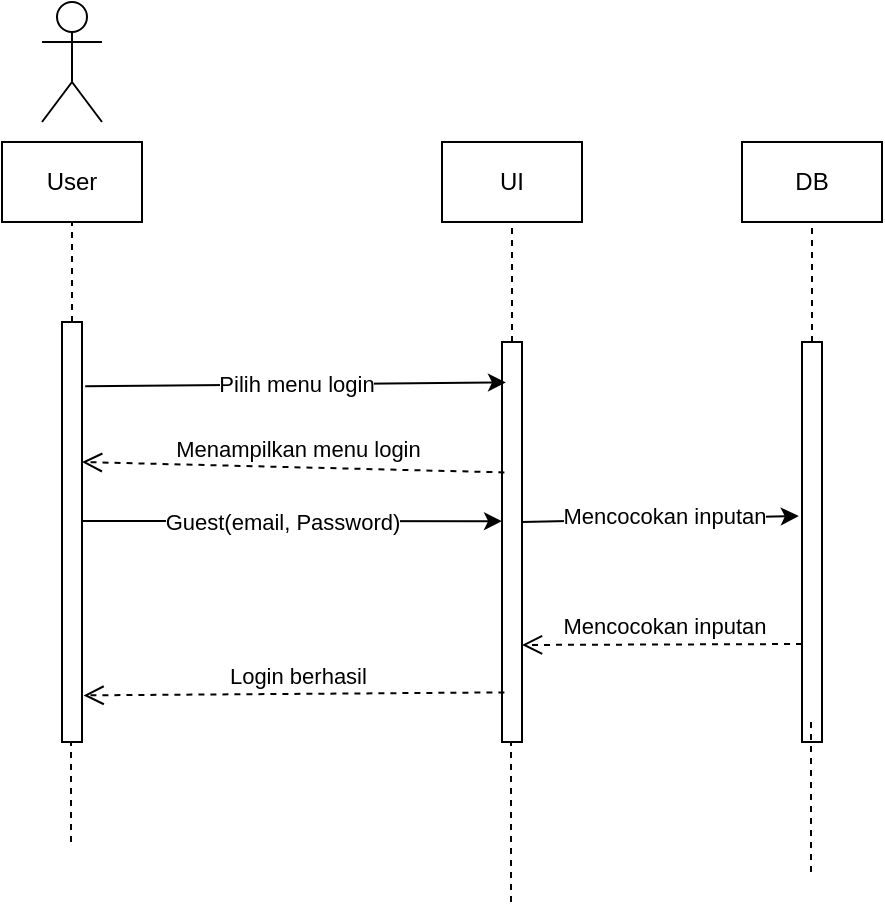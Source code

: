 <mxfile version="17.4.6" type="google" pages="5"><diagram id="kgpKYQtTHZ0yAKxKKP6v" name="Login"><mxGraphModel grid="1" page="1" gridSize="10" guides="1" tooltips="1" connect="1" arrows="1" fold="1" pageScale="1" pageWidth="850" pageHeight="1100" math="0" shadow="0"><root><mxCell id="0"/><mxCell id="1" parent="0"/><mxCell id="w51h1cuFcdURVqOXcxdZ-1" value="" style="shape=umlActor;verticalLabelPosition=bottom;verticalAlign=top;html=1;outlineConnect=0;" vertex="1" parent="1"><mxGeometry x="90" y="90" width="30" height="60" as="geometry"/></mxCell><mxCell id="w51h1cuFcdURVqOXcxdZ-2" value="User" style="rounded=0;whiteSpace=wrap;html=1;" vertex="1" parent="1"><mxGeometry x="70" y="160" width="70" height="40" as="geometry"/></mxCell><mxCell id="w51h1cuFcdURVqOXcxdZ-3" value="" style="rounded=0;whiteSpace=wrap;html=1;" vertex="1" parent="1"><mxGeometry x="100" y="250" width="10" height="210" as="geometry"/></mxCell><mxCell id="w51h1cuFcdURVqOXcxdZ-4" value="" style="endArrow=none;dashed=1;html=1;entryX=0.5;entryY=1;entryDx=0;entryDy=0;exitX=0.5;exitY=0;exitDx=0;exitDy=0;" edge="1" parent="1" source="w51h1cuFcdURVqOXcxdZ-3" target="w51h1cuFcdURVqOXcxdZ-2"><mxGeometry width="50" height="50" relative="1" as="geometry"><mxPoint x="100" y="250" as="sourcePoint"/><mxPoint x="150" y="200" as="targetPoint"/></mxGeometry></mxCell><mxCell id="w51h1cuFcdURVqOXcxdZ-5" value="" style="endArrow=none;dashed=1;html=1;entryX=0.5;entryY=1;entryDx=0;entryDy=0;exitX=0.5;exitY=0;exitDx=0;exitDy=0;" edge="1" parent="1"><mxGeometry width="50" height="50" relative="1" as="geometry"><mxPoint x="104.5" y="510" as="sourcePoint"/><mxPoint x="104.5" y="460" as="targetPoint"/></mxGeometry></mxCell><mxCell id="w51h1cuFcdURVqOXcxdZ-6" value="" style="rounded=0;whiteSpace=wrap;html=1;" vertex="1" parent="1"><mxGeometry x="320" y="260" width="10" height="200" as="geometry"/></mxCell><mxCell id="w51h1cuFcdURVqOXcxdZ-7" value="UI" style="rounded=0;whiteSpace=wrap;html=1;" vertex="1" parent="1"><mxGeometry x="290" y="160" width="70" height="40" as="geometry"/></mxCell><mxCell id="w51h1cuFcdURVqOXcxdZ-8" value="" style="endArrow=none;dashed=1;html=1;exitX=0.5;exitY=0;exitDx=0;exitDy=0;entryX=0.5;entryY=1;entryDx=0;entryDy=0;" edge="1" parent="1" source="w51h1cuFcdURVqOXcxdZ-6" target="w51h1cuFcdURVqOXcxdZ-7"><mxGeometry width="50" height="50" relative="1" as="geometry"><mxPoint x="220" y="250" as="sourcePoint"/><mxPoint x="270" y="200" as="targetPoint"/></mxGeometry></mxCell><mxCell id="w51h1cuFcdURVqOXcxdZ-9" value="" style="endArrow=none;dashed=1;html=1;" edge="1" parent="1"><mxGeometry width="50" height="50" relative="1" as="geometry"><mxPoint x="324.5" y="540" as="sourcePoint"/><mxPoint x="324.5" y="460" as="targetPoint"/></mxGeometry></mxCell><mxCell id="w51h1cuFcdURVqOXcxdZ-11" value="" style="endArrow=classic;html=1;entryX=0.2;entryY=0.101;entryDx=0;entryDy=0;entryPerimeter=0;exitX=1.16;exitY=0.153;exitDx=0;exitDy=0;exitPerimeter=0;" edge="1" parent="1" source="w51h1cuFcdURVqOXcxdZ-3" target="w51h1cuFcdURVqOXcxdZ-6"><mxGeometry relative="1" as="geometry"><mxPoint x="120" y="280" as="sourcePoint"/><mxPoint x="260" y="285" as="targetPoint"/></mxGeometry></mxCell><mxCell id="w51h1cuFcdURVqOXcxdZ-12" value="Pilih menu login" style="edgeLabel;resizable=0;html=1;align=center;verticalAlign=middle;" connectable="0" vertex="1" parent="w51h1cuFcdURVqOXcxdZ-11"><mxGeometry relative="1" as="geometry"/></mxCell><mxCell id="w51h1cuFcdURVqOXcxdZ-14" value="" style="endArrow=classic;html=1;entryX=0;entryY=0.438;entryDx=0;entryDy=0;entryPerimeter=0;" edge="1" parent="1"><mxGeometry relative="1" as="geometry"><mxPoint x="110" y="349.5" as="sourcePoint"/><mxPoint x="320" y="349.58" as="targetPoint"/></mxGeometry></mxCell><mxCell id="w51h1cuFcdURVqOXcxdZ-15" value="Guest(email, Password)" style="edgeLabel;resizable=0;html=1;align=center;verticalAlign=middle;" connectable="0" vertex="1" parent="w51h1cuFcdURVqOXcxdZ-14"><mxGeometry relative="1" as="geometry"><mxPoint x="-5" as="offset"/></mxGeometry></mxCell><mxCell id="RAR6WxIkddoyndIkWkcd-1" value="DB" style="rounded=0;whiteSpace=wrap;html=1;" vertex="1" parent="1"><mxGeometry x="440" y="160" width="70" height="40" as="geometry"/></mxCell><mxCell id="RAR6WxIkddoyndIkWkcd-2" value="" style="rounded=0;whiteSpace=wrap;html=1;" vertex="1" parent="1"><mxGeometry x="470" y="260" width="10" height="200" as="geometry"/></mxCell><mxCell id="RAR6WxIkddoyndIkWkcd-4" value="" style="endArrow=none;dashed=1;html=1;rounded=0;exitX=0.5;exitY=0;exitDx=0;exitDy=0;entryX=0.5;entryY=1;entryDx=0;entryDy=0;" edge="1" parent="1" source="RAR6WxIkddoyndIkWkcd-2" target="RAR6WxIkddoyndIkWkcd-1"><mxGeometry width="50" height="50" relative="1" as="geometry"><mxPoint x="510" y="250" as="sourcePoint"/><mxPoint x="555" y="190" as="targetPoint"/></mxGeometry></mxCell><mxCell id="RAR6WxIkddoyndIkWkcd-5" value="" style="endArrow=none;dashed=1;html=1;rounded=0;" edge="1" parent="1"><mxGeometry width="50" height="50" relative="1" as="geometry"><mxPoint x="474.5" y="525" as="sourcePoint"/><mxPoint x="474.5" y="450" as="targetPoint"/></mxGeometry></mxCell><mxCell id="ys4g9_fu9ZESR7dNxq0p-1" value="Menampilkan menu login" style="verticalAlign=bottom;endArrow=open;dashed=1;endSize=8;exitX=0.12;exitY=0.326;shadow=0;strokeWidth=1;exitDx=0;exitDy=0;exitPerimeter=0;" edge="1" parent="1" source="w51h1cuFcdURVqOXcxdZ-6"><mxGeometry x="-0.023" relative="1" as="geometry"><mxPoint x="110" y="320" as="targetPoint"/><mxPoint x="302" y="320" as="sourcePoint"/><mxPoint as="offset"/></mxGeometry></mxCell><mxCell id="pYOlWQb6cBEiCODAP9HL-1" value="" style="endArrow=classic;html=1;rounded=0;entryX=-0.16;entryY=0.435;entryDx=0;entryDy=0;entryPerimeter=0;" edge="1" parent="1" target="RAR6WxIkddoyndIkWkcd-2"><mxGeometry width="50" height="50" relative="1" as="geometry"><mxPoint x="330" y="350" as="sourcePoint"/><mxPoint x="380" y="300" as="targetPoint"/></mxGeometry></mxCell><mxCell id="pYOlWQb6cBEiCODAP9HL-2" value="Mencocokan inputan" style="edgeLabel;html=1;align=center;verticalAlign=middle;resizable=0;points=[];" connectable="0" vertex="1" parent="pYOlWQb6cBEiCODAP9HL-1"><mxGeometry x="-0.285" y="2" relative="1" as="geometry"><mxPoint x="21" as="offset"/></mxGeometry></mxCell><mxCell id="mzMLSZXjLnN_ybTsYOJI-1" value="Login berhasil" style="verticalAlign=bottom;endArrow=open;dashed=1;endSize=8;exitX=0.12;exitY=0.326;shadow=0;strokeWidth=1;exitDx=0;exitDy=0;exitPerimeter=0;entryX=1.08;entryY=0.889;entryDx=0;entryDy=0;entryPerimeter=0;" edge="1" parent="1" target="w51h1cuFcdURVqOXcxdZ-3"><mxGeometry x="-0.023" relative="1" as="geometry"><mxPoint x="110" y="430" as="targetPoint"/><mxPoint x="321.2" y="435.2" as="sourcePoint"/><mxPoint as="offset"/></mxGeometry></mxCell><mxCell id="mzMLSZXjLnN_ybTsYOJI-2" value="Mencocokan inputan" style="verticalAlign=bottom;endArrow=open;dashed=1;endSize=8;shadow=0;strokeWidth=1;entryX=1.08;entryY=0.889;entryDx=0;entryDy=0;entryPerimeter=0;" edge="1" parent="1"><mxGeometry x="-0.023" relative="1" as="geometry"><mxPoint x="330.0" y="411.49" as="targetPoint"/><mxPoint x="470" y="411" as="sourcePoint"/><mxPoint as="offset"/></mxGeometry></mxCell></root></mxGraphModel></diagram><diagram name="TopUp" id="DEnBXccgNmne-6jU-67g"><mxGraphModel grid="1" page="1" gridSize="10" guides="1" tooltips="1" connect="1" arrows="1" fold="1" pageScale="1" pageWidth="850" pageHeight="1100" math="0" shadow="0"><root><mxCell id="0"/><mxCell id="1" parent="0"/><mxCell id="Et9lDILe3JZ7nPvru2b1-1" value="" style="shape=umlActor;verticalLabelPosition=bottom;verticalAlign=top;html=1;outlineConnect=0;" vertex="1" parent="1"><mxGeometry x="90" y="90" width="30" height="60" as="geometry"/></mxCell><mxCell id="Et9lDILe3JZ7nPvru2b1-2" value="User" style="rounded=0;whiteSpace=wrap;html=1;" vertex="1" parent="1"><mxGeometry x="70" y="160" width="70" height="40" as="geometry"/></mxCell><mxCell id="Et9lDILe3JZ7nPvru2b1-3" value="" style="rounded=0;whiteSpace=wrap;html=1;" vertex="1" parent="1"><mxGeometry x="100" y="250" width="10" height="230" as="geometry"/></mxCell><mxCell id="Et9lDILe3JZ7nPvru2b1-4" value="" style="endArrow=none;dashed=1;html=1;entryX=0.5;entryY=1;entryDx=0;entryDy=0;exitX=0.5;exitY=0;exitDx=0;exitDy=0;" edge="1" parent="1" source="Et9lDILe3JZ7nPvru2b1-3" target="Et9lDILe3JZ7nPvru2b1-2"><mxGeometry width="50" height="50" relative="1" as="geometry"><mxPoint x="100" y="250" as="sourcePoint"/><mxPoint x="150" y="200" as="targetPoint"/></mxGeometry></mxCell><mxCell id="Et9lDILe3JZ7nPvru2b1-5" value="" style="endArrow=none;dashed=1;html=1;entryX=0.5;entryY=1;entryDx=0;entryDy=0;exitX=0.5;exitY=0;exitDx=0;exitDy=0;" edge="1" parent="1"><mxGeometry width="50" height="50" relative="1" as="geometry"><mxPoint x="104.5" y="530" as="sourcePoint"/><mxPoint x="104.5" y="480" as="targetPoint"/></mxGeometry></mxCell><mxCell id="Et9lDILe3JZ7nPvru2b1-6" value="" style="rounded=0;whiteSpace=wrap;html=1;" vertex="1" parent="1"><mxGeometry x="320" y="260" width="10" height="220" as="geometry"/></mxCell><mxCell id="Et9lDILe3JZ7nPvru2b1-7" value="UI" style="rounded=0;whiteSpace=wrap;html=1;" vertex="1" parent="1"><mxGeometry x="290" y="160" width="70" height="40" as="geometry"/></mxCell><mxCell id="Et9lDILe3JZ7nPvru2b1-8" value="" style="endArrow=none;dashed=1;html=1;exitX=0.5;exitY=0;exitDx=0;exitDy=0;entryX=0.5;entryY=1;entryDx=0;entryDy=0;" edge="1" parent="1" source="Et9lDILe3JZ7nPvru2b1-6" target="Et9lDILe3JZ7nPvru2b1-7"><mxGeometry width="50" height="50" relative="1" as="geometry"><mxPoint x="220" y="250" as="sourcePoint"/><mxPoint x="270" y="200" as="targetPoint"/></mxGeometry></mxCell><mxCell id="Et9lDILe3JZ7nPvru2b1-9" value="" style="endArrow=none;dashed=1;html=1;" edge="1" parent="1"><mxGeometry width="50" height="50" relative="1" as="geometry"><mxPoint x="324.5" y="560" as="sourcePoint"/><mxPoint x="324.5" y="480" as="targetPoint"/></mxGeometry></mxCell><mxCell id="Et9lDILe3JZ7nPvru2b1-10" value="" style="endArrow=classic;html=1;entryX=0.2;entryY=0.101;entryDx=0;entryDy=0;entryPerimeter=0;exitX=1.16;exitY=0.153;exitDx=0;exitDy=0;exitPerimeter=0;" edge="1" parent="1" source="Et9lDILe3JZ7nPvru2b1-3" target="Et9lDILe3JZ7nPvru2b1-6"><mxGeometry relative="1" as="geometry"><mxPoint x="120" y="280" as="sourcePoint"/><mxPoint x="260" y="285" as="targetPoint"/></mxGeometry></mxCell><mxCell id="Et9lDILe3JZ7nPvru2b1-11" value="Pilih menu login" style="edgeLabel;resizable=0;html=1;align=center;verticalAlign=middle;" connectable="0" vertex="1" parent="Et9lDILe3JZ7nPvru2b1-10"><mxGeometry relative="1" as="geometry"/></mxCell><mxCell id="Et9lDILe3JZ7nPvru2b1-12" value="" style="endArrow=classic;html=1;entryX=0;entryY=0.438;entryDx=0;entryDy=0;entryPerimeter=0;" edge="1" parent="1"><mxGeometry relative="1" as="geometry"><mxPoint x="110" y="349.5" as="sourcePoint"/><mxPoint x="320" y="349.58" as="targetPoint"/></mxGeometry></mxCell><mxCell id="Et9lDILe3JZ7nPvru2b1-13" value="Pilih top up" style="edgeLabel;resizable=0;html=1;align=center;verticalAlign=middle;" connectable="0" vertex="1" parent="Et9lDILe3JZ7nPvru2b1-12"><mxGeometry relative="1" as="geometry"><mxPoint x="-5" as="offset"/></mxGeometry></mxCell><mxCell id="Et9lDILe3JZ7nPvru2b1-14" value="DB" style="rounded=0;whiteSpace=wrap;html=1;" vertex="1" parent="1"><mxGeometry x="440" y="160" width="70" height="40" as="geometry"/></mxCell><mxCell id="Et9lDILe3JZ7nPvru2b1-15" value="" style="rounded=0;whiteSpace=wrap;html=1;" vertex="1" parent="1"><mxGeometry x="470" y="260" width="10" height="200" as="geometry"/></mxCell><mxCell id="Et9lDILe3JZ7nPvru2b1-16" value="" style="endArrow=none;dashed=1;html=1;rounded=0;exitX=0.5;exitY=0;exitDx=0;exitDy=0;entryX=0.5;entryY=1;entryDx=0;entryDy=0;" edge="1" parent="1" source="Et9lDILe3JZ7nPvru2b1-15" target="Et9lDILe3JZ7nPvru2b1-14"><mxGeometry width="50" height="50" relative="1" as="geometry"><mxPoint x="510" y="250" as="sourcePoint"/><mxPoint x="555" y="190" as="targetPoint"/></mxGeometry></mxCell><mxCell id="Et9lDILe3JZ7nPvru2b1-17" value="" style="endArrow=none;dashed=1;html=1;rounded=0;" edge="1" parent="1"><mxGeometry width="50" height="50" relative="1" as="geometry"><mxPoint x="474.5" y="525" as="sourcePoint"/><mxPoint x="474.5" y="450" as="targetPoint"/></mxGeometry></mxCell><mxCell id="Et9lDILe3JZ7nPvru2b1-18" value="Menampilkan menu login" style="verticalAlign=bottom;endArrow=open;dashed=1;endSize=8;exitX=0.2;exitY=0.283;shadow=0;strokeWidth=1;exitDx=0;exitDy=0;exitPerimeter=0;" edge="1" parent="1" source="Et9lDILe3JZ7nPvru2b1-6"><mxGeometry x="-0.023" relative="1" as="geometry"><mxPoint x="110" y="320" as="targetPoint"/><mxPoint x="302" y="320" as="sourcePoint"/><mxPoint as="offset"/></mxGeometry></mxCell><mxCell id="Et9lDILe3JZ7nPvru2b1-19" value="" style="endArrow=classic;html=1;rounded=0;entryX=-0.16;entryY=0.435;entryDx=0;entryDy=0;entryPerimeter=0;" edge="1" parent="1" target="Et9lDILe3JZ7nPvru2b1-15"><mxGeometry width="50" height="50" relative="1" as="geometry"><mxPoint x="330" y="350" as="sourcePoint"/><mxPoint x="380" y="300" as="targetPoint"/></mxGeometry></mxCell><mxCell id="Et9lDILe3JZ7nPvru2b1-20" value="Menerima inputan" style="edgeLabel;html=1;align=center;verticalAlign=middle;resizable=0;points=[];" connectable="0" vertex="1" parent="Et9lDILe3JZ7nPvru2b1-19"><mxGeometry x="-0.285" y="2" relative="1" as="geometry"><mxPoint x="21" as="offset"/></mxGeometry></mxCell><mxCell id="Et9lDILe3JZ7nPvru2b1-21" value="Topup Berhasil" style="verticalAlign=bottom;endArrow=open;dashed=1;endSize=8;exitX=0.04;exitY=0.883;shadow=0;strokeWidth=1;exitDx=0;exitDy=0;exitPerimeter=0;entryX=1.08;entryY=0.889;entryDx=0;entryDy=0;entryPerimeter=0;" edge="1" parent="1" source="Et9lDILe3JZ7nPvru2b1-6" target="Et9lDILe3JZ7nPvru2b1-3"><mxGeometry x="-0.023" relative="1" as="geometry"><mxPoint x="110" y="430" as="targetPoint"/><mxPoint x="321.2" y="435.2" as="sourcePoint"/><mxPoint as="offset"/></mxGeometry></mxCell><mxCell id="Et9lDILe3JZ7nPvru2b1-22" value="Mengirimkan hasil" style="verticalAlign=bottom;endArrow=open;dashed=1;endSize=8;shadow=0;strokeWidth=1;entryX=1.08;entryY=0.889;entryDx=0;entryDy=0;entryPerimeter=0;" edge="1" parent="1"><mxGeometry x="-0.023" relative="1" as="geometry"><mxPoint x="330" y="411.49" as="targetPoint"/><mxPoint x="470" y="411" as="sourcePoint"/><mxPoint as="offset"/></mxGeometry></mxCell><mxCell id="Et9lDILe3JZ7nPvru2b1-23" value="Menampilkan menu top up" style="verticalAlign=bottom;endArrow=open;dashed=1;endSize=8;exitX=0.04;exitY=0.552;shadow=0;strokeWidth=1;exitDx=0;exitDy=0;exitPerimeter=0;" edge="1" parent="1" source="Et9lDILe3JZ7nPvru2b1-6"><mxGeometry x="-0.023" relative="1" as="geometry"><mxPoint x="108.8" y="380" as="targetPoint"/><mxPoint x="320.0" y="385.2" as="sourcePoint"/><mxPoint as="offset"/></mxGeometry></mxCell><mxCell id="Et9lDILe3JZ7nPvru2b1-24" value="" style="endArrow=classic;html=1;entryX=0;entryY=0.438;entryDx=0;entryDy=0;entryPerimeter=0;" edge="1" parent="1"><mxGeometry relative="1" as="geometry"><mxPoint x="110" y="400" as="sourcePoint"/><mxPoint x="320" y="400.08" as="targetPoint"/></mxGeometry></mxCell><mxCell id="Et9lDILe3JZ7nPvru2b1-25" value="Memasukkan nominal topup" style="edgeLabel;resizable=0;html=1;align=center;verticalAlign=middle;" connectable="0" vertex="1" parent="Et9lDILe3JZ7nPvru2b1-24"><mxGeometry relative="1" as="geometry"><mxPoint x="-5" as="offset"/></mxGeometry></mxCell></root></mxGraphModel></diagram><diagram id="RPv48Z0Yf_kWU6Gb0zKH" name="Registrasi"><mxGraphModel grid="1" page="1" gridSize="10" guides="1" tooltips="1" connect="1" arrows="1" fold="1" pageScale="1" pageWidth="827" pageHeight="1169" math="0" shadow="0"><root><mxCell id="0"/><mxCell id="1" parent="0"/><mxCell id="bMLrLWWpdFvWXohDZ1d5-4" value="" style="shape=umlActor;verticalLabelPosition=bottom;verticalAlign=top;html=1;outlineConnect=0;" vertex="1" parent="1"><mxGeometry x="190" y="20" width="30" height="60" as="geometry"/></mxCell><mxCell id="bMLrLWWpdFvWXohDZ1d5-5" value="user" style="shape=umlLifeline;perimeter=lifelinePerimeter;container=1;collapsible=0;recursiveResize=0;rounded=0;shadow=0;strokeWidth=1;" vertex="1" parent="1"><mxGeometry x="155" y="100" width="100" height="510" as="geometry"/></mxCell><mxCell id="bMLrLWWpdFvWXohDZ1d5-6" value="" style="points=[];perimeter=orthogonalPerimeter;rounded=0;shadow=0;strokeWidth=1;" vertex="1" parent="bMLrLWWpdFvWXohDZ1d5-5"><mxGeometry x="45" y="110" width="10" height="310" as="geometry"/></mxCell><mxCell id="bMLrLWWpdFvWXohDZ1d5-13" value="ui" style="shape=umlLifeline;perimeter=lifelinePerimeter;container=1;collapsible=0;recursiveResize=0;rounded=0;shadow=0;strokeWidth=1;" vertex="1" parent="1"><mxGeometry x="360" y="100" width="100" height="510" as="geometry"/></mxCell><mxCell id="bMLrLWWpdFvWXohDZ1d5-14" value="" style="points=[];perimeter=orthogonalPerimeter;rounded=0;shadow=0;strokeWidth=1;" vertex="1" parent="bMLrLWWpdFvWXohDZ1d5-13"><mxGeometry x="45" y="110" width="10" height="310" as="geometry"/></mxCell><mxCell id="bMLrLWWpdFvWXohDZ1d5-9" value="Pilih menu registrasi" style="verticalAlign=bottom;endArrow=block;shadow=0;strokeWidth=1;" edge="1" parent="bMLrLWWpdFvWXohDZ1d5-13"><mxGeometry relative="1" as="geometry"><mxPoint x="-150" y="140" as="sourcePoint"/><mxPoint x="40" y="140" as="targetPoint"/></mxGeometry></mxCell><mxCell id="bMLrLWWpdFvWXohDZ1d5-15" value="database" style="shape=umlLifeline;perimeter=lifelinePerimeter;container=1;collapsible=0;recursiveResize=0;rounded=0;shadow=0;strokeWidth=1;" vertex="1" parent="1"><mxGeometry x="550" y="100" width="100" height="510" as="geometry"/></mxCell><mxCell id="bMLrLWWpdFvWXohDZ1d5-16" value="" style="points=[];perimeter=orthogonalPerimeter;rounded=0;shadow=0;strokeWidth=1;" vertex="1" parent="bMLrLWWpdFvWXohDZ1d5-15"><mxGeometry x="45" y="110" width="10" height="310" as="geometry"/></mxCell><mxCell id="bMLrLWWpdFvWXohDZ1d5-24" value="Menyimpan Data" style="verticalAlign=bottom;endArrow=block;shadow=0;strokeWidth=1;" edge="1" parent="1"><mxGeometry relative="1" as="geometry"><mxPoint x="414.0" y="360" as="sourcePoint"/><mxPoint x="590" y="360" as="targetPoint"/></mxGeometry></mxCell><mxCell id="bMLrLWWpdFvWXohDZ1d5-17" value="Menampilkan Menu Registrasi" style="verticalAlign=bottom;endArrow=open;dashed=1;endSize=8;exitX=0.2;exitY=0.7;shadow=0;strokeWidth=1;exitDx=0;exitDy=0;exitPerimeter=0;" edge="1" parent="1"><mxGeometry x="-0.023" relative="1" as="geometry"><mxPoint x="213" y="280" as="targetPoint"/><mxPoint x="405" y="280" as="sourcePoint"/><mxPoint as="offset"/></mxGeometry></mxCell><mxCell id="bMLrLWWpdFvWXohDZ1d5-18" value="Input Data Diri" style="verticalAlign=bottom;endArrow=block;shadow=0;strokeWidth=1;" edge="1" parent="1"><mxGeometry relative="1" as="geometry"><mxPoint x="210" y="320" as="sourcePoint"/><mxPoint x="400" y="320" as="targetPoint"/></mxGeometry></mxCell><mxCell id="bMLrLWWpdFvWXohDZ1d5-25" value="Menampilkan Menu Registrasi" style="verticalAlign=bottom;endArrow=open;dashed=1;endSize=8;shadow=0;strokeWidth=1;" edge="1" parent="1"><mxGeometry x="-0.023" relative="1" as="geometry"><mxPoint x="414.0" y="400" as="targetPoint"/><mxPoint x="590" y="400" as="sourcePoint"/><mxPoint as="offset"/></mxGeometry></mxCell><mxCell id="bMLrLWWpdFvWXohDZ1d5-27" value="Data Berhasil Disimpan" style="verticalAlign=bottom;endArrow=open;dashed=1;endSize=8;exitX=0.2;exitY=0.7;shadow=0;strokeWidth=1;exitDx=0;exitDy=0;exitPerimeter=0;" edge="1" parent="1"><mxGeometry x="-0.023" relative="1" as="geometry"><mxPoint x="210.0" y="440" as="targetPoint"/><mxPoint x="402" y="440" as="sourcePoint"/><mxPoint as="offset"/></mxGeometry></mxCell></root></mxGraphModel></diagram><diagram id="y65aXni0UUr-8e50rXfm" name="Edit Profile"><mxGraphModel grid="1" page="1" gridSize="10" guides="1" tooltips="1" connect="1" arrows="1" fold="1" pageScale="1" pageWidth="827" pageHeight="1169" math="0" shadow="0"><root><mxCell id="0"/><mxCell id="1" parent="0"/><mxCell id="fbRG_4ICzECsOAEGoZLi-1" value="user" style="shape=umlLifeline;perimeter=lifelinePerimeter;container=1;collapsible=0;recursiveResize=0;rounded=0;shadow=0;strokeWidth=1;" vertex="1" parent="1"><mxGeometry x="155" y="100" width="100" height="570" as="geometry"/></mxCell><mxCell id="fbRG_4ICzECsOAEGoZLi-2" value="" style="points=[];perimeter=orthogonalPerimeter;rounded=0;shadow=0;strokeWidth=1;" vertex="1" parent="fbRG_4ICzECsOAEGoZLi-1"><mxGeometry x="45" y="110" width="10" height="390" as="geometry"/></mxCell><mxCell id="BCIO7WQgnBEtpGy5ADry-5" value="Menampilkan Menu Edit Profile" style="verticalAlign=bottom;endArrow=open;dashed=1;endSize=8;exitX=0.2;exitY=0.7;shadow=0;strokeWidth=1;exitDx=0;exitDy=0;exitPerimeter=0;" edge="1" parent="fbRG_4ICzECsOAEGoZLi-1"><mxGeometry x="-0.023" relative="1" as="geometry"><mxPoint x="58" y="264.78" as="targetPoint"/><mxPoint x="250.0" y="264.78" as="sourcePoint"/><mxPoint as="offset"/></mxGeometry></mxCell><mxCell id="XHqeHX5giIlFkiyAeKTW-1" value="ui" style="shape=umlLifeline;perimeter=lifelinePerimeter;container=1;collapsible=0;recursiveResize=0;rounded=0;shadow=0;strokeWidth=1;" vertex="1" parent="1"><mxGeometry x="360" y="100" width="100" height="570" as="geometry"/></mxCell><mxCell id="XHqeHX5giIlFkiyAeKTW-2" value="" style="points=[];perimeter=orthogonalPerimeter;rounded=0;shadow=0;strokeWidth=1;" vertex="1" parent="XHqeHX5giIlFkiyAeKTW-1"><mxGeometry x="45" y="110" width="10" height="390" as="geometry"/></mxCell><mxCell id="XHqeHX5giIlFkiyAeKTW-3" value="Pilih Menu Profile" style="verticalAlign=bottom;endArrow=block;shadow=0;strokeWidth=1;" edge="1" parent="XHqeHX5giIlFkiyAeKTW-1"><mxGeometry relative="1" as="geometry"><mxPoint x="-150" y="140" as="sourcePoint"/><mxPoint x="40" y="140" as="targetPoint"/></mxGeometry></mxCell><mxCell id="BCIO7WQgnBEtpGy5ADry-3" value="Pilih Menu Edit Profile" style="verticalAlign=bottom;endArrow=block;shadow=0;strokeWidth=1;" edge="1" parent="XHqeHX5giIlFkiyAeKTW-1"><mxGeometry relative="1" as="geometry"><mxPoint x="-150" y="220" as="sourcePoint"/><mxPoint x="40" y="220" as="targetPoint"/></mxGeometry></mxCell><mxCell id="FGeA-1wY_GGFR_lXC5_l-1" value="database" style="shape=umlLifeline;perimeter=lifelinePerimeter;container=1;collapsible=0;recursiveResize=0;rounded=0;shadow=0;strokeWidth=1;" vertex="1" parent="1"><mxGeometry x="560" y="100" width="100" height="570" as="geometry"/></mxCell><mxCell id="FGeA-1wY_GGFR_lXC5_l-2" value="" style="points=[];perimeter=orthogonalPerimeter;rounded=0;shadow=0;strokeWidth=1;" vertex="1" parent="FGeA-1wY_GGFR_lXC5_l-1"><mxGeometry x="45" y="110" width="10" height="390" as="geometry"/></mxCell><mxCell id="BCIO7WQgnBEtpGy5ADry-1" value="Menampilkan Menu Profile" style="verticalAlign=bottom;endArrow=open;dashed=1;endSize=8;exitX=0.2;exitY=0.7;shadow=0;strokeWidth=1;exitDx=0;exitDy=0;exitPerimeter=0;" edge="1" parent="1"><mxGeometry x="-0.023" relative="1" as="geometry"><mxPoint x="213" y="280" as="targetPoint"/><mxPoint x="405.0" y="280" as="sourcePoint"/><mxPoint as="offset"/></mxGeometry></mxCell><mxCell id="BCIO7WQgnBEtpGy5ADry-8" value="Ubah Data yang Diinginkan" style="verticalAlign=bottom;endArrow=block;shadow=0;strokeWidth=1;" edge="1" parent="1"><mxGeometry relative="1" as="geometry"><mxPoint x="210.0" y="400" as="sourcePoint"/><mxPoint x="400" y="400" as="targetPoint"/></mxGeometry></mxCell><mxCell id="BCIO7WQgnBEtpGy5ADry-9" value="Menyimpan Data yang Diubah" style="verticalAlign=bottom;endArrow=block;shadow=0;strokeWidth=1;" edge="1" parent="1"><mxGeometry relative="1" as="geometry"><mxPoint x="415.0" y="440" as="sourcePoint"/><mxPoint x="605" y="440" as="targetPoint"/></mxGeometry></mxCell><mxCell id="BCIO7WQgnBEtpGy5ADry-10" value="Memastikan Data" style="verticalAlign=bottom;endArrow=open;dashed=1;endSize=8;exitX=0.2;exitY=0.7;shadow=0;strokeWidth=1;exitDx=0;exitDy=0;exitPerimeter=0;" edge="1" parent="1"><mxGeometry x="-0.023" relative="1" as="geometry"><mxPoint x="414" y="480" as="targetPoint"/><mxPoint x="606.0" y="480" as="sourcePoint"/><mxPoint as="offset"/></mxGeometry></mxCell><mxCell id="BCIO7WQgnBEtpGy5ADry-11" value="Edit Profile Berhasil" style="verticalAlign=bottom;endArrow=open;dashed=1;endSize=8;exitX=0.2;exitY=0.7;shadow=0;strokeWidth=1;exitDx=0;exitDy=0;exitPerimeter=0;" edge="1" parent="1"><mxGeometry x="-0.023" relative="1" as="geometry"><mxPoint x="210" y="520" as="targetPoint"/><mxPoint x="402.0" y="520" as="sourcePoint"/><mxPoint as="offset"/></mxGeometry></mxCell></root></mxGraphModel></diagram><diagram name="Page-2" id="i5-IIYuyIDYpYLY7Ed_B"><mxGraphModel dx="1157" dy="643" grid="1" gridSize="10" guides="1" tooltips="1" connect="1" arrows="1" fold="1" page="1" pageScale="1" pageWidth="827" pageHeight="1169" math="0" shadow="0"><root><mxCell id="0"/><mxCell id="1" parent="0"/><mxCell id="bMLrLWWpdFvWXohDZ1d5-4" value="" style="shape=umlActor;verticalLabelPosition=bottom;verticalAlign=top;html=1;outlineConnect=0;" vertex="1" parent="1"><mxGeometry x="190" y="20" width="30" height="60" as="geometry"/></mxCell><mxCell id="bMLrLWWpdFvWXohDZ1d5-5" value="user" style="shape=umlLifeline;perimeter=lifelinePerimeter;container=1;collapsible=0;recursiveResize=0;rounded=0;shadow=0;strokeWidth=1;" vertex="1" parent="1"><mxGeometry x="155" y="100" width="100" height="510" as="geometry"/></mxCell><mxCell id="bMLrLWWpdFvWXohDZ1d5-6" value="" style="points=[];perimeter=orthogonalPerimeter;rounded=0;shadow=0;strokeWidth=1;" vertex="1" parent="bMLrLWWpdFvWXohDZ1d5-5"><mxGeometry x="45" y="110" width="10" height="310" as="geometry"/></mxCell><mxCell id="bMLrLWWpdFvWXohDZ1d5-13" value="ui" style="shape=umlLifeline;perimeter=lifelinePerimeter;container=1;collapsible=0;recursiveResize=0;rounded=0;shadow=0;strokeWidth=1;" vertex="1" parent="1"><mxGeometry x="360" y="100" width="100" height="510" as="geometry"/></mxCell><mxCell id="bMLrLWWpdFvWXohDZ1d5-14" value="" style="points=[];perimeter=orthogonalPerimeter;rounded=0;shadow=0;strokeWidth=1;" vertex="1" parent="bMLrLWWpdFvWXohDZ1d5-13"><mxGeometry x="45" y="110" width="10" height="310" as="geometry"/></mxCell><mxCell id="bMLrLWWpdFvWXohDZ1d5-9" value="Pilih menu registrasi" style="verticalAlign=bottom;endArrow=block;shadow=0;strokeWidth=1;" edge="1" parent="bMLrLWWpdFvWXohDZ1d5-13"><mxGeometry relative="1" as="geometry"><mxPoint x="-150" y="140" as="sourcePoint"/><mxPoint x="40" y="140" as="targetPoint"/></mxGeometry></mxCell><mxCell id="bMLrLWWpdFvWXohDZ1d5-15" value="database" style="shape=umlLifeline;perimeter=lifelinePerimeter;container=1;collapsible=0;recursiveResize=0;rounded=0;shadow=0;strokeWidth=1;" vertex="1" parent="1"><mxGeometry x="550" y="100" width="100" height="510" as="geometry"/></mxCell><mxCell id="bMLrLWWpdFvWXohDZ1d5-16" value="" style="points=[];perimeter=orthogonalPerimeter;rounded=0;shadow=0;strokeWidth=1;" vertex="1" parent="bMLrLWWpdFvWXohDZ1d5-15"><mxGeometry x="45" y="110" width="10" height="310" as="geometry"/></mxCell><mxCell id="bMLrLWWpdFvWXohDZ1d5-24" value="Menyimpan Data" style="verticalAlign=bottom;endArrow=block;shadow=0;strokeWidth=1;" edge="1" parent="1"><mxGeometry relative="1" as="geometry"><mxPoint x="414.0" y="360" as="sourcePoint"/><mxPoint x="590" y="360" as="targetPoint"/></mxGeometry></mxCell><mxCell id="bMLrLWWpdFvWXohDZ1d5-17" value="Menampilkan Menu Registrasi" style="verticalAlign=bottom;endArrow=open;dashed=1;endSize=8;exitX=0.2;exitY=0.7;shadow=0;strokeWidth=1;exitDx=0;exitDy=0;exitPerimeter=0;" edge="1" parent="1"><mxGeometry x="-0.023" relative="1" as="geometry"><mxPoint x="213" y="280" as="targetPoint"/><mxPoint x="405" y="280" as="sourcePoint"/><mxPoint as="offset"/></mxGeometry></mxCell><mxCell id="bMLrLWWpdFvWXohDZ1d5-18" value="Input Data Diri" style="verticalAlign=bottom;endArrow=block;shadow=0;strokeWidth=1;" edge="1" parent="1"><mxGeometry relative="1" as="geometry"><mxPoint x="210" y="320" as="sourcePoint"/><mxPoint x="400" y="320" as="targetPoint"/></mxGeometry></mxCell><mxCell id="bMLrLWWpdFvWXohDZ1d5-25" value="Menampilkan Menu Registrasi" style="verticalAlign=bottom;endArrow=open;dashed=1;endSize=8;shadow=0;strokeWidth=1;" edge="1" parent="1"><mxGeometry x="-0.023" relative="1" as="geometry"><mxPoint x="414.0" y="400" as="targetPoint"/><mxPoint x="590" y="400" as="sourcePoint"/><mxPoint as="offset"/></mxGeometry></mxCell><mxCell id="bMLrLWWpdFvWXohDZ1d5-27" value="Data Berhasil Disimpan" style="verticalAlign=bottom;endArrow=open;dashed=1;endSize=8;exitX=0.2;exitY=0.7;shadow=0;strokeWidth=1;exitDx=0;exitDy=0;exitPerimeter=0;" edge="1" parent="1"><mxGeometry x="-0.023" relative="1" as="geometry"><mxPoint x="210.0" y="440" as="targetPoint"/><mxPoint x="402" y="440" as="sourcePoint"/><mxPoint as="offset"/></mxGeometry></mxCell></root></mxGraphModel></diagram></mxfile>